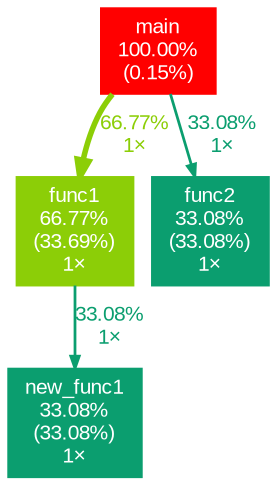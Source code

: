 digraph {
	graph [fontname=Arial, nodesep=0.125, ranksep=0.25];
	node [fontcolor=white, fontname=Arial, height=0, shape=box, style=filled, width=0];
	edge [fontname=Arial];
	1 [color="#ff0000", fontcolor="#ffffff", fontsize="10.00", label="main\n100.00%\n(0.15%)"];
	1 -> 2 [arrowsize="0.82", color="#8cce07", fontcolor="#8cce07", fontsize="10.00", label="66.77%\n1×", labeldistance="2.67", penwidth="2.67"];
	1 -> 3 [arrowsize="0.58", color="#0b9e6f", fontcolor="#0b9e6f", fontsize="10.00", label="33.08%\n1×", labeldistance="1.32", penwidth="1.32"];
	2 [color="#8cce07", fontcolor="#ffffff", fontsize="10.00", label="func1\n66.77%\n(33.69%)\n1×"];
	2 -> 4 [arrowsize="0.58", color="#0b9e6f", fontcolor="#0b9e6f", fontsize="10.00", label="33.08%\n1×", labeldistance="1.32", penwidth="1.32"];
	3 [color="#0b9e6f", fontcolor="#ffffff", fontsize="10.00", label="func2\n33.08%\n(33.08%)\n1×"];
	4 [color="#0b9e6f", fontcolor="#ffffff", fontsize="10.00", label="new_func1\n33.08%\n(33.08%)\n1×"];
}

